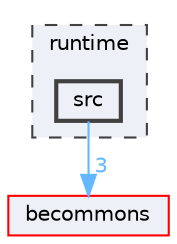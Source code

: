 digraph "runtime/src"
{
 // LATEX_PDF_SIZE
  bgcolor="transparent";
  edge [fontname=Helvetica,fontsize=10,labelfontname=Helvetica,labelfontsize=10];
  node [fontname=Helvetica,fontsize=10,shape=box,height=0.2,width=0.4];
  compound=true
  subgraph clusterdir_cb031e414f281a658b23dddb30bb9d2c {
    graph [ bgcolor="#edf0f7", pencolor="grey25", label="runtime", fontname=Helvetica,fontsize=10 style="filled,dashed", URL="dir_cb031e414f281a658b23dddb30bb9d2c.html",tooltip=""]
  dir_c2826f37176a201ceba37bdee7e7215a [label="src", fillcolor="#edf0f7", color="grey25", style="filled,bold", URL="dir_c2826f37176a201ceba37bdee7e7215a.html",tooltip=""];
  }
  dir_0394786a11e0dfde3dca27fdccf84bfd [label="becommons", fillcolor="#edf0f7", color="red", style="filled", URL="dir_0394786a11e0dfde3dca27fdccf84bfd.html",tooltip=""];
  dir_c2826f37176a201ceba37bdee7e7215a->dir_0394786a11e0dfde3dca27fdccf84bfd [headlabel="3", labeldistance=1.5 headhref="dir_000026_000004.html" href="dir_000026_000004.html" color="steelblue1" fontcolor="steelblue1"];
}
